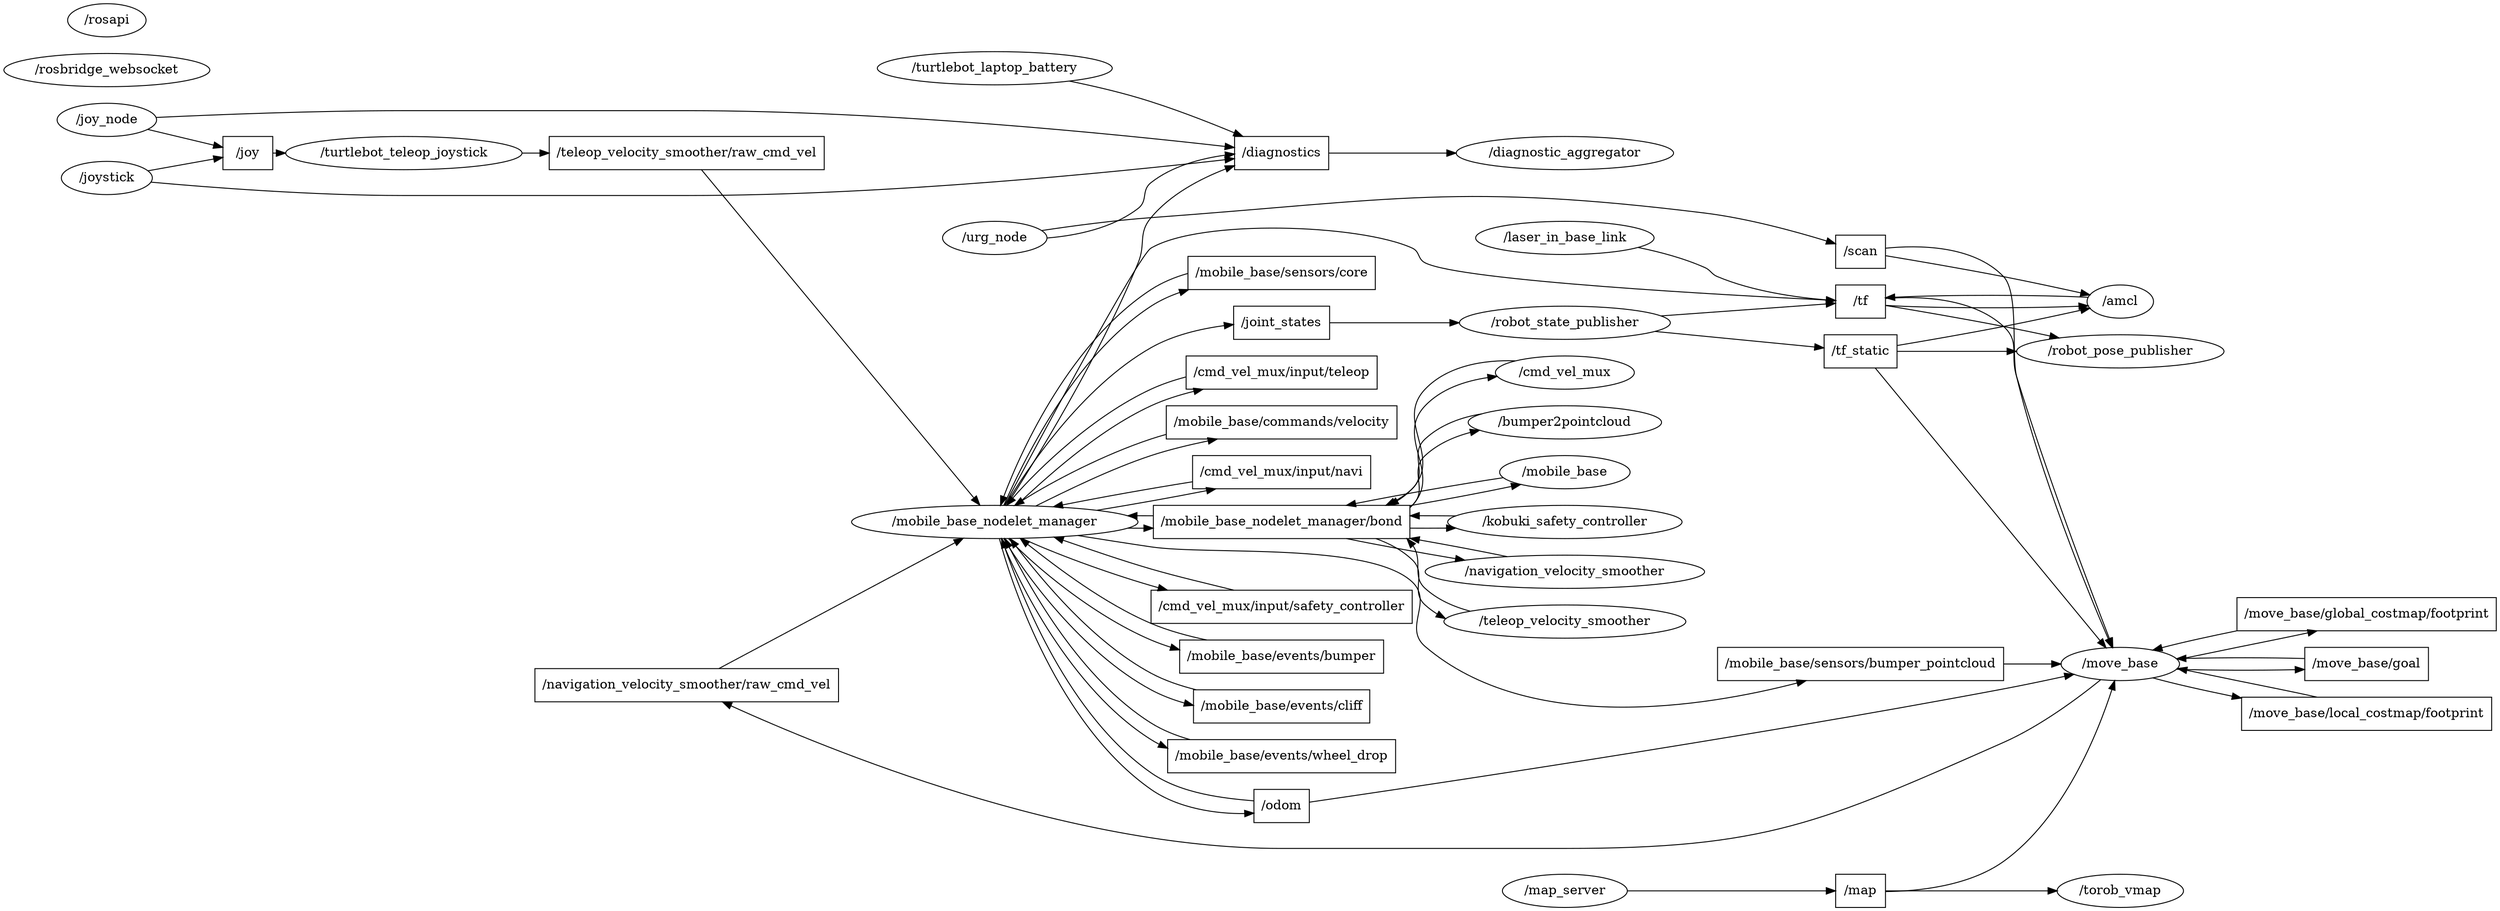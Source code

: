 digraph graphname {
	graph [bb="0,0,2177.5,1088",
		compound=True,
		rank=same,
		rankdir=LR,
		ranksep=0.2
	];
	node [label="\N"];
	t__navigation_velocity_smoother_raw_cmd_vel	 [URL=topic_3A_navigation_velocity_smoother_raw_cmd_vel,
		height=0.5,
		label="/navigation_velocity_smoother/raw_cmd_vel",
		pos="604.47,241",
		shape=box,
		tooltip="topic:/navigation_velocity_smoother/raw_cmd_vel",
		width=3.6528];
	n__mobile_base_nodelet_manager	 [URL=_mobile_base_nodelet_manager,
		height=0.5,
		label="/mobile_base_nodelet_manager",
		pos="873.46,418",
		shape=ellipse,
		tooltip="/mobile_base_nodelet_manager",
		width=3.4303];
	t__navigation_velocity_smoother_raw_cmd_vel -> n__mobile_base_nodelet_manager	 [penwidth=1,
		pos="e,845.83,400.35 633.03,259.28 681.88,291.66 783.52,359.04 837.31,394.7"];
	t__teleop_velocity_smoother_raw_cmd_vel	 [URL=topic_3A_teleop_velocity_smoother_raw_cmd_vel,
		height=0.5,
		label="/teleop_velocity_smoother/raw_cmd_vel",
		pos="604.47,926",
		shape=box,
		tooltip="topic:/teleop_velocity_smoother/raw_cmd_vel",
		width=3.3194];
	t__teleop_velocity_smoother_raw_cmd_vel -> n__mobile_base_nodelet_manager	 [penwidth=1,
		pos="e,862.93,436.13 614.97,907.92 655.03,831.7 810.27,536.32 858.25,445.03"];
	t__move_base_global_costmap_footprint	 [URL=topic_3A_move_base_global_costmap_footprint,
		height=0.5,
		label="/move_base/global_costmap/footprint",
		pos="2066,210",
		shape=box,
		tooltip="topic:/move_base/global_costmap/footprint",
		width=3.0972];
	n__move_base	 [URL=_move_base,
		height=0.5,
		label="/move_base",
		pos="1851.5,156",
		shape=ellipse,
		tooltip="/move_base",
		width=1.4804];
	t__move_base_global_costmap_footprint -> n__move_base	 [penwidth=1,
		pos="e,1880.6,171.09 1954.8,192.07 1954.7,192.05 1954.6,192.02 1954.5,192 1933.2,186.57 1909.4,180.3 1890.2,174.24"];
	t__odom	 [URL=topic_3A_odom,
		height=0.5,
		label="/odom",
		pos="1123.9,148",
		shape=box,
		tooltip="topic:/odom",
		width=0.75];
	t__odom -> n__mobile_base_nodelet_manager	 [penwidth=1,
		pos="e,880.53,399.97 1096.9,155.41 1072.4,159.19 1036,165.05 1010.9,184 939.62,237.97 900.13,340.7 883.7,390.24"];
	t__odom -> n__move_base	 [penwidth=1,
		pos="e,1798.1,155.42 1151.2,148.29 1254.8,149.43 1636.7,153.64 1788.1,155.31"];
	t__mobile_base_nodelet_manager_bond	 [URL=topic_3A_mobile_base_nodelet_manager_bond,
		height=0.5,
		label="/mobile_base_nodelet_manager/bond",
		pos="1123.9,688",
		shape=box,
		tooltip="topic:/mobile_base_nodelet_manager/bond",
		width=3.0694];
	n__teleop_velocity_smoother	 [URL=_teleop_velocity_smoother,
		height=0.5,
		label="/teleop_velocity_smoother",
		pos="1371.2,688",
		shape=ellipse,
		tooltip="/teleop_velocity_smoother",
		width=2.9067];
	t__mobile_base_nodelet_manager_bond -> n__teleop_velocity_smoother	 [penwidth=1,
		pos="e,1273.7,681.39 1234.7,681.28 1244.2,681.23 1253.9,681.24 1263.4,681.3"];
	t__mobile_base_nodelet_manager_bond -> n__mobile_base_nodelet_manager	 [penwidth=1,
		pos="e,878.08,436.14 1013.4,671.77 1012.6,671.19 1011.7,670.6 1010.9,670 934.62,612.24 894.75,498.66 880.57,445.85"];
	n__cmd_vel_mux	 [URL=_cmd_vel_mux,
		height=0.5,
		label="/cmd_vel_mux",
		pos="1371.2,634",
		shape=ellipse,
		tooltip="/cmd_vel_mux",
		width=1.7873];
	t__mobile_base_nodelet_manager_bond -> n__cmd_vel_mux	 [penwidth=1,
		pos="e,1311.8,641.01 1180.6,669.99 1216.5,660.89 1263.5,650.42 1301.7,642.94"];
	n__bumper2pointcloud	 [URL=_bumper2pointcloud,
		height=0.5,
		label="/bumper2pointcloud",
		pos="1371.2,580",
		shape=ellipse,
		tooltip="/bumper2pointcloud",
		width=2.2929];
	t__mobile_base_nodelet_manager_bond -> n__bumper2pointcloud	 [penwidth=1,
		pos="e,1289.7,576.85 1208.3,669.9 1218.9,665.66 1228.9,659.92 1236.9,652 1254.6,634.62 1233.1,615.26 1250.9,598 1259.2,590 1269.3,584.18 1280.1,580.05"];
	n__mobile_base	 [URL=_mobile_base,
		height=0.5,
		label="/mobile_base",
		pos="1371.2,526",
		shape=ellipse,
		tooltip="/mobile_base",
		width=1.6068];
	t__mobile_base_nodelet_manager_bond -> n__mobile_base	 [penwidth=1,
		pos="e,1321.6,516.64 1211.2,669.95 1220.9,665.67 1229.9,659.89 1236.9,652 1269.3,615.98 1218.4,579.79 1250.9,544 1266.2,527.19 1289.6,519.72 1311.6,517.38"];
	n__kobuki_safety_controller	 [URL=_kobuki_safety_controller,
		height=0.5,
		label="/kobuki_safety_controller",
		pos="1371.2,472",
		shape=ellipse,
		tooltip="/kobuki_safety_controller",
		width=2.8164];
	t__mobile_base_nodelet_manager_bond -> n__kobuki_safety_controller	 [penwidth=1,
		pos="e,1270.7,474.6 1212,669.99 1221.5,665.68 1230.2,659.89 1236.9,652 1260.5,624.6 1227.2,517.23 1250.9,490 1254.3,486.2 1258,482.87 1262,479.97"];
	n__navigation_velocity_smoother	 [URL=_navigation_velocity_smoother,
		height=0.5,
		label="/navigation_velocity_smoother",
		pos="1371.2,742",
		shape=ellipse,
		tooltip="/navigation_velocity_smoother",
		width=3.34];
	t__mobile_base_nodelet_manager_bond -> n__navigation_velocity_smoother	 [penwidth=1,
		pos="e,1320.7,725.57 1234.7,705.44 1260.9,711.08 1287.9,717.31 1310.8,723.05"];
	t__joint_states	 [URL=topic_3A_joint_states,
		height=0.5,
		label="/joint_states",
		pos="1123.9,634",
		shape=box,
		tooltip="topic:/joint_states",
		width=1.1389];
	n__robot_state_publisher	 [URL=_robot_state_publisher,
		height=0.5,
		label="/robot_state_publisher",
		pos="1371.2,418",
		shape=ellipse,
		tooltip="/robot_state_publisher",
		width=2.4734];
	t__joint_states -> n__robot_state_publisher	 [penwidth=1,
		pos="e,1285.5,423.2 1165.1,635.29 1189.6,633.77 1219.5,627.32 1236.9,607 1260.5,579.6 1227.2,472.23 1250.9,445 1257.9,437.06 1266.6,431.18 1276.2,426.87"];
	t__tf	 [URL=topic_3A_tf,
		height=0.5,
		label="/tf",
		pos="1626.9,445",
		shape=box,
		tooltip="topic:/tf",
		width=0.75];
	t__tf -> n__move_base	 [penwidth=1,
		pos="e,1841.9,173.74 1654.1,446.52 1681.3,446.6 1723.3,442.3 1748.4,418 1766.2,400.76 1754.5,387.48 1762.4,364 1785,297.42 1819.1,222.07 1837.6,182.89"];
	n__robot_pose_publisher	 [URL=_robot_pose_publisher,
		height=0.5,
		label="/robot_pose_publisher",
		pos="1851.5,391",
		shape=ellipse,
		tooltip="/robot_pose_publisher",
		width=2.4734];
	t__tf -> n__robot_pose_publisher	 [penwidth=1,
		pos="e,1797.6,405.4 1654.3,439.39 1678.8,434.12 1716.1,425.88 1748.4,418 1761.2,414.88 1774.8,411.39 1787.8,407.98"];
	n__amcl	 [URL=_amcl,
		height=0.5,
		label="/amcl",
		pos="1851.5,445",
		shape=ellipse,
		tooltip="/amcl",
		width=0.84854];
	t__tf -> n__amcl	 [penwidth=1,
		pos="e,1821.6,440.29 1654.3,440.45 1693.3,437.78 1766.5,437.54 1811.6,439.73"];
	t__cmd_vel_mux_input_safety_controller	 [URL=topic_3A_cmd_vel_mux_input_safety_controller,
		height=0.5,
		label="/cmd_vel_mux/input/safety_controller",
		pos="1123.9,580",
		shape=box,
		tooltip="topic:/cmd_vel_mux/input/safety_controller",
		width=3.1389];
	t__cmd_vel_mux_input_safety_controller -> n__mobile_base_nodelet_manager	 [penwidth=1,
		pos="e,883.72,436.01 1010.6,561.81 958.31,532.55 912.25,477.79 889.5,444.73"];
	t__mobile_base_events_bumper	 [URL=topic_3A_mobile_base_events_bumper,
		height=0.5,
		label="/mobile_base/events/bumper",
		pos="1123.9,526",
		shape=box,
		tooltip="topic:/mobile_base/events/bumper",
		width=2.4028];
	t__mobile_base_events_bumper -> n__mobile_base_nodelet_manager	 [penwidth=1,
		pos="e,891.25,436.11 1037.4,517.16 1028.3,514.49 1019.4,511.43 1010.9,508 969.48,491.15 925.69,463.07 899.22,442.5"];
	t__mobile_base_events_cliff	 [URL=topic_3A_mobile_base_events_cliff,
		height=0.5,
		label="/mobile_base/events/cliff",
		pos="1123.9,472",
		shape=box,
		tooltip="topic:/mobile_base/events/cliff",
		width=2.1389];
	t__mobile_base_events_cliff -> n__mobile_base_nodelet_manager	 [penwidth=1,
		pos="e,924.44,434.4 1046.6,461.69 1010.4,454.58 967.91,445.19 934.16,436.84"];
	t__map	 [URL=topic_3A_map,
		height=0.5,
		label="/map",
		pos="1626.9,18",
		shape=box,
		tooltip="topic:/map",
		width=0.75];
	t__map -> n__move_base	 [penwidth=1,
		pos="e,1838.4,138.5 1653.9,20.782 1679.5,24.426 1718.8,32.542 1748.4,50 1783.3,70.516 1814.1,106.2 1832.5,130.44"];
	n__torob_vmap	 [URL=_torob_vmap,
		height=0.5,
		label="/torob_vmap",
		pos="1851.5,18",
		shape=ellipse,
		tooltip="/torob_vmap",
		width=1.5526];
	t__map -> n__torob_vmap	 [penwidth=1,
		pos="e,1795.2,18 1654.3,18 1686.3,18 1741.3,18 1784.9,18"];
	t__mobile_base_events_wheel_drop	 [URL=topic_3A_mobile_base_events_wheel_drop,
		height=0.5,
		label="/mobile_base/events/wheel_drop",
		pos="1123.9,418",
		shape=box,
		tooltip="topic:/mobile_base/events/wheel_drop",
		width=2.7083];
	t__mobile_base_events_wheel_drop -> n__mobile_base_nodelet_manager	 [penwidth=1,
		pos="e,988.16,424.73 1026.4,424.6 1017.2,424.7 1007.8,424.75 998.36,424.75"];
	t__mobile_base_sensors_core	 [URL=topic_3A_mobile_base_sensors_core,
		height=0.5,
		label="/mobile_base/sensors/core",
		pos="1123.9,364",
		shape=box,
		tooltip="topic:/mobile_base/sensors/core",
		width=2.2222];
	t__mobile_base_sensors_core -> n__mobile_base_nodelet_manager	 [penwidth=1,
		pos="e,962.06,405.44 1066.4,382.06 1038.4,389.04 1003.9,396.82 971.91,403.43"];
	t__tf_static	 [URL=topic_3A_tf_static,
		height=0.5,
		label="/tf_static",
		pos="1626.9,391",
		shape=box,
		tooltip="topic:/tf_static",
		width=0.88889];
	t__tf_static -> n__move_base	 [penwidth=1,
		pos="e,1834.2,173.15 1645,372.95 1684.5,331.21 1782.3,227.96 1827.2,180.53"];
	t__tf_static -> n__robot_pose_publisher	 [penwidth=1,
		pos="e,1762.1,391 1659.3,391 1683.5,391 1718.4,391 1751.8,391"];
	t__tf_static -> n__amcl	 [penwidth=1,
		pos="e,1823.3,437.5 1659,397.61 1683.3,402.89 1718.1,410.6 1748.4,418 1770,423.27 1794,429.6 1813.3,434.81"];
	t__diagnostics	 [URL=topic_3A_diagnostics,
		height=0.5,
		label="/diagnostics",
		pos="1123.9,926",
		shape=box,
		tooltip="topic:/diagnostics",
		width=1.125];
	n__diagnostic_aggregator	 [URL=_diagnostic_aggregator,
		height=0.5,
		label="/diagnostic_aggregator",
		pos="1371.2,926",
		shape=ellipse,
		tooltip="/diagnostic_aggregator",
		width=2.5276];
	t__diagnostics -> n__diagnostic_aggregator	 [penwidth=1,
		pos="e,1280.2,926 1164.6,926 1193.1,926 1232.9,926 1269.8,926"];
	t__mobile_base_sensors_bumper_pointcloud	 [URL=topic_3A_mobile_base_sensors_bumper_pointcloud,
		height=0.5,
		label="/mobile_base/sensors/bumper_pointcloud",
		pos="1626.9,110",
		shape=box,
		tooltip="topic:/mobile_base/sensors/bumper_pointcloud",
		width=3.375];
	t__mobile_base_sensors_bumper_pointcloud -> n__move_base	 [penwidth=1,
		pos="e,1805.6,146.73 1715.2,128.05 1742.3,133.64 1771.4,139.65 1795.6,144.65"];
	t__joy	 [URL=topic_3A_joy,
		height=0.5,
		label="/joy",
		pos="216.48,926",
		shape=box,
		tooltip="topic:/joy",
		width=0.75];
	n__turtlebot_teleop_joystick	 [URL=_turtlebot_teleop_joystick,
		height=0.5,
		label="/turtlebot_teleop_joystick",
		pos="358.23,926",
		shape=ellipse,
		tooltip="/turtlebot_teleop_joystick",
		width=2.7984];
	t__joy -> n__turtlebot_teleop_joystick	 [penwidth=1,
		pos="e,257.27,926 243.77,926 244.82,926 245.89,926 246.97,926"];
	t__cmd_vel_mux_input_teleop	 [URL=topic_3A_cmd_vel_mux_input_teleop,
		height=0.5,
		label="/cmd_vel_mux/input/teleop",
		pos="1123.9,310",
		shape=box,
		tooltip="topic:/cmd_vel_mux/input/teleop",
		width=2.3194];
	t__cmd_vel_mux_input_teleop -> n__mobile_base_nodelet_manager	 [penwidth=1,
		pos="e,909.42,400.69 1069.2,328 1050.4,332.76 1029.4,338.51 1010.9,346 978.29,359.27 944.19,379.51 918.24,395.31"];
	t__move_base_goal	 [URL=topic_3A_move_base_goal,
		height=0.5,
		label="/move_base/goal",
		pos="2066,156",
		shape=box,
		tooltip="topic:/move_base/goal",
		width=1.5139];
	t__move_base_goal -> n__move_base	 [penwidth=1,
		pos="e,1902,161.81 2011.3,161.96 1981.1,162.95 1943.4,163.01 1912.3,162.14"];
	t__scan	 [URL=topic_3A_scan,
		height=0.5,
		label="/scan",
		pos="1626.9,499",
		shape=box,
		tooltip="topic:/scan",
		width=0.75];
	t__scan -> n__move_base	 [penwidth=1,
		pos="e,1841,173.77 1654,501.1 1681.7,501.77 1724.7,498.05 1748.4,472 1764.7,454.12 1756.1,387.36 1762.4,364 1780.8,296.31 1816.5,221.68 1836.3,182.85"];
	t__scan -> n__amcl	 [penwidth=1,
		pos="e,1823.3,452.5 1654.3,493.39 1678.8,488.12 1716.1,479.88 1748.4,472 1770,466.73 1794,460.4 1813.3,455.19"];
	t__mobile_base_commands_velocity	 [URL=topic_3A_mobile_base_commands_velocity,
		height=0.5,
		label="/mobile_base/commands/velocity",
		pos="1123.9,256",
		shape=box,
		tooltip="topic:/mobile_base/commands/velocity",
		width=2.7778];
	t__mobile_base_commands_velocity -> n__mobile_base_nodelet_manager	 [penwidth=1,
		pos="e,891.9,400.18 1058.2,274.03 1042.1,278.31 1025.4,283.97 1010.9,292 964.64,317.8 923.19,363.65 898.43,392.52"];
	t__cmd_vel_mux_input_navi	 [URL=topic_3A_cmd_vel_mux_input_navi,
		height=0.5,
		label="/cmd_vel_mux/input/navi",
		pos="1123.9,202",
		shape=box,
		tooltip="topic:/cmd_vel_mux/input/navi",
		width=2.1944];
	t__cmd_vel_mux_input_navi -> n__mobile_base_nodelet_manager	 [penwidth=1,
		pos="e,884.7,399.78 1051.4,220.07 1037.2,224.25 1023,229.92 1010.9,238 952.29,277.35 910.18,350.88 889.31,390.85"];
	t__move_base_local_costmap_footprint	 [URL=topic_3A_move_base_local_costmap_footprint,
		height=0.5,
		label="/move_base/local_costmap/footprint",
		pos="2066,102",
		shape=box,
		tooltip="topic:/move_base/local_costmap/footprint",
		width=2.9861];
	t__move_base_local_costmap_footprint -> n__move_base	 [penwidth=1,
		pos="e,1902.8,151.03 2023.5,120.04 2002.8,125.96 1977.3,132.21 1954.5,138 1940.9,141.45 1926.4,145.25 1912.6,148.64"];
	n__teleop_velocity_smoother -> t__mobile_base_nodelet_manager_bond	 [penwidth=1,
		pos="e,1234.7,694.72 1273.7,694.61 1264.2,694.71 1254.4,694.76 1244.7,694.75"];
	n__map_server	 [URL=_map_server,
		height=0.5,
		label="/map_server",
		pos="1371.2,18",
		shape=ellipse,
		tooltip="/map_server",
		width=1.5165];
	n__map_server -> t__map	 [penwidth=1,
		pos="e,1599.7,18 1426,18 1475.2,18 1546.7,18 1589.5,18"];
	n__turtlebot_laptop_battery	 [URL=_turtlebot_laptop_battery,
		height=0.5,
		label="/turtlebot_laptop_battery",
		pos="873.46,1018",
		shape=ellipse,
		tooltip="/turtlebot_laptop_battery",
		width=2.7261];
	n__turtlebot_laptop_battery -> t__diagnostics	 [penwidth=1,
		pos="e,1089.5,944.08 936.53,1004.2 956.1,999.21 977.64,993.05 996.94,986 1025.5,975.59 1056.3,960.98 1080.3,948.79"];
	n__mobile_base_nodelet_manager -> t__odom	 [penwidth=1,
		pos="e,1096.9,141.57 878.08,399.86 889.6,352.74 929.53,227.61 1010.9,166 1032.8,149.49 1063.2,142.92 1086.9,141.75"];
	n__mobile_base_nodelet_manager -> t__mobile_base_nodelet_manager_bond	 [penwidth=1,
		pos="e,1047.4,669.96 880.53,436.03 894.68,480.44 934.55,594.19 1010.9,652 1019,658.06 1028.1,662.79 1037.7,666.53"];
	n__mobile_base_nodelet_manager -> t__joint_states	 [penwidth=1,
		pos="e,1082.9,631.2 882.18,436.12 899.37,474.15 944.56,562.46 1010.9,607 1029.1,619.2 1052.3,625.91 1072.8,629.58"];
	n__mobile_base_nodelet_manager -> t__tf	 [penwidth=1,
		pos="e,1599.7,442.54 877.12,436.06 885.82,488.19 918.33,640.01 1010.9,715 1095.9,783.8 1142.3,756.93 1250.9,769 1357.2,780.8 1414.1,842.77 1491.4,769 1515.3,746.2 1484.2,497.29 1505.4,472 1525.6,447.98 1562.1,442.6 1589.6,442.4"];
	n__mobile_base_nodelet_manager -> t__cmd_vel_mux_input_safety_controller	 [penwidth=1,
		pos="e,1058.2,561.97 891.9,435.82 915.43,463.55 960.28,515.78 1010.9,544 1022.4,550.4 1035.4,555.29 1048.3,559.18"];
	n__mobile_base_nodelet_manager -> t__mobile_base_events_bumper	 [penwidth=1,
		pos="e,1069.2,508 909.42,435.31 936.13,451.63 974.44,475.16 1010.9,490 1026.2,496.21 1043.3,501.21 1059.3,505.45"];
	n__mobile_base_nodelet_manager -> t__mobile_base_events_cliff	 [penwidth=1,
		pos="e,1066.4,453.94 962.06,430.56 993.06,436.83 1027.4,444.43 1056.4,451.47"];
	n__mobile_base_nodelet_manager -> t__mobile_base_events_wheel_drop	 [penwidth=1,
		pos="e,1026.4,411.4 988.16,411.27 997.54,411.23 1007,411.25 1016.3,411.31"];
	n__mobile_base_nodelet_manager -> t__mobile_base_sensors_core	 [penwidth=1,
		pos="e,1043.7,374.88 924.44,401.6 955.66,393.65 996.76,384.39 1033.5,376.94"];
	n__mobile_base_nodelet_manager -> t__diagnostics	 [penwidth=1,
		pos="e,1102.1,907.76 878.27,436.31 890.72,493.54 933.9,672.89 1010.9,802 1033.8,840.38 1069.7,877.47 1094.7,900.93"];
	n__mobile_base_nodelet_manager -> t__mobile_base_sensors_bumper_pointcloud	 [penwidth=1,
		pos="e,1505.3,97.4 876.33,399.77 882.99,345.79 910.72,186.51 1010.9,121 1087.7,70.796 1338.6,83.039 1495.2,96.511"];
	n__mobile_base_nodelet_manager -> t__cmd_vel_mux_input_teleop	 [penwidth=1,
		pos="e,1040.4,317.98 891.25,399.89 916.19,379.13 965,346.68 1010.9,328 1017.2,325.44 1023.8,323.09 1030.5,320.95"];
	n__mobile_base_nodelet_manager -> t__mobile_base_commands_velocity	 [penwidth=1,
		pos="e,1023.8,267.71 883.72,399.99 903.68,368.67 953.59,305.95 1010.9,274 1012.1,273.36 1013.3,272.73 1014.5,272.12"];
	n__mobile_base_nodelet_manager -> t__cmd_vel_mux_input_navi	 [penwidth=1,
		pos="e,1044.9,204.33 880.23,399.9 895.74,360.07 941.88,266.34 1010.9,220 1018.4,214.97 1026.8,210.87 1035.4,207.58"];
	n__move_base -> t__navigation_velocity_smoother_raw_cmd_vel	 [penwidth=1,
		pos="e,635.44,222.89 1833.5,139.05 1814.5,121.42 1782.2,94.769 1748.4,83 1590.3,27.84 1539.6,64 1372.2,64 1122.9,64 1122.9,64 1122.9,64 934.91,64 728.13,169.92 644.12,217.89"];
	n__move_base -> t__move_base_global_costmap_footprint	 [penwidth=1,
		pos="e,2023.5,191.96 1902.8,160.97 1919.2,164.88 1937.6,169.71 1954.5,174 1973.8,178.91 1995.1,184.15 2013.7,189.23"];
	n__move_base -> t__move_base_goal	 [penwidth=1,
		pos="e,2011.3,150.04 1902,150.19 1931.6,149.1 1969.4,148.96 2001.2,149.75"];
	n__move_base -> t__move_base_local_costmap_footprint	 [penwidth=1,
		pos="e,1958.3,119.05 1880.6,140.91 1898.7,134.71 1923.1,128.07 1948.5,121.54"];
	n__joy_node	 [URL=_joy_node,
		height=0.5,
		label="/joy_node",
		pos="87.742,962",
		shape=ellipse,
		tooltip="/joy_node",
		width=1.2818];
	n__joy_node -> t__diagnostics	 [penwidth=1,
		pos="e,1083.1,931.97 133.38,964.68 186.64,967.64 278.4,972 357.23,972 357.23,972 357.23,972 605.47,972 777.64,972 980.78,946.42 1073,933.41"];
	n__joy_node -> t__joy	 [penwidth=1,
		pos="e,189.37,933.42 125.4,951.59 142.35,946.77 162.43,941.07 179.32,936.27"];
	n__amcl -> t__tf	 [penwidth=1,
		pos="e,1654.3,449.55 1821.6,449.71 1781.5,452.27 1708.6,452.42 1664.6,450.16"];
	n__cmd_vel_mux -> t__mobile_base_nodelet_manager_bond	 [penwidth=1,
		pos="e,1234.7,670.56 1330.2,647.95 1306.6,654.24 1275.5,661.63 1244.7,668.39"];
	n__robot_state_publisher -> t__tf	 [penwidth=1,
		pos="e,1599.6,442.2 1450.4,426.32 1496.8,431.26 1553.4,437.28 1589.5,441.13"];
	n__robot_state_publisher -> t__tf_static	 [penwidth=1,
		pos="e,1594.7,394.33 1450.4,409.68 1494.7,404.97 1548.2,399.27 1584.5,395.41"];
	n__bumper2pointcloud -> t__mobile_base_nodelet_manager_bond	 [penwidth=1,
		pos="e,1234.8,672.05 1304.3,590.69 1284.9,594.86 1265.2,602.19 1250.9,616 1235.6,630.83 1249.4,647.22 1240.9,663.86"];
	n__rosbridge_websocket	 [URL=_rosbridge_websocket,
		height=0.5,
		label="/rosbridge_websocket",
		pos="87.742,1016",
		shape=ellipse,
		tooltip="/rosbridge_websocket",
		width=2.4373];
	n__rosapi	 [URL=_rosapi,
		height=0.5,
		label="/rosapi",
		pos="87.742,1070",
		shape=ellipse,
		tooltip="/rosapi",
		width=0.95686];
	n__mobile_base -> t__mobile_base_nodelet_manager_bond	 [penwidth=1,
		pos="e,1234.5,672.6 1318,533.09 1294.2,536.36 1267.7,543.56 1250.9,562 1220.7,595.27 1262.5,628.9 1240.6,664.49"];
	n__kobuki_safety_controller -> t__mobile_base_nodelet_manager_bond	 [penwidth=1,
		pos="e,1234.5,672.65 1293.5,483.57 1277.3,488.05 1261.9,495.44 1250.9,508 1229.1,533 1255.4,625.53 1239.8,663.78"];
	n__joystick	 [URL=_joystick,
		height=0.5,
		label="/joystick",
		pos="87.742,899",
		shape=ellipse,
		tooltip="/joystick",
		width=1.1374];
	n__joystick -> t__diagnostics	 [penwidth=1,
		pos="e,1083.1,920.03 127.81,894.5 180.02,888.88 275.45,880 357.23,880 357.23,880 357.23,880 605.47,880 777.64,880 980.78,905.58 1073,918.59"];
	n__joystick -> t__joy	 [penwidth=1,
		pos="e,189.23,920.41 125.06,906.74 142.02,910.35 162.17,914.64 179.13,918.26"];
	n__navigation_velocity_smoother -> t__mobile_base_nodelet_manager_bond	 [penwidth=1,
		pos="e,1180.6,706.01 1284,729.49 1253.3,723.2 1219.2,715.56 1190.5,708.49"];
	n__urg_node	 [URL=_urg_node,
		height=0.5,
		label="/urg_node",
		pos="873.46,834",
		shape=ellipse,
		tooltip="/urg_node",
		width=1.2818];
	n__urg_node -> t__diagnostics	 [penwidth=1,
		pos="e,1083.2,922.62 919.31,836.71 944.47,840.28 975.09,848.28 996.94,866 1007.8,874.76 1000.2,885.11 1010.9,894 1028.4,908.48 1052.1,916.42 1073.1,920.76"];
	n__urg_node -> t__scan	 [penwidth=1,
		pos="e,1625.8,517.12 915.03,841.95 1037.1,864.93 1398.2,925.8 1491.4,861 1604,782.71 1622.6,598.41 1625.5,527.49"];
	n__laser_in_base_link	 [URL=_laser_in_base_link,
		height=0.5,
		label="/laser_in_base_link",
		pos="1371.2,834",
		shape=ellipse,
		tooltip="/laser_in_base_link",
		width=2.2026];
	n__laser_in_base_link -> t__tf	 [penwidth=1,
		pos="e,1599.7,442.52 1447.3,828.76 1464.2,823.93 1480.4,815.72 1491.4,802 1514.4,773.36 1481.9,500.15 1505.4,472 1525.5,447.94 1562,442.56 1589.6,442.37"];
	n__turtlebot_teleop_joystick -> t__teleop_velocity_smoother_raw_cmd_vel	 [penwidth=1,
		pos="e,484.83,926 459.27,926 464.41,926 469.6,926 474.81,926"];
}
